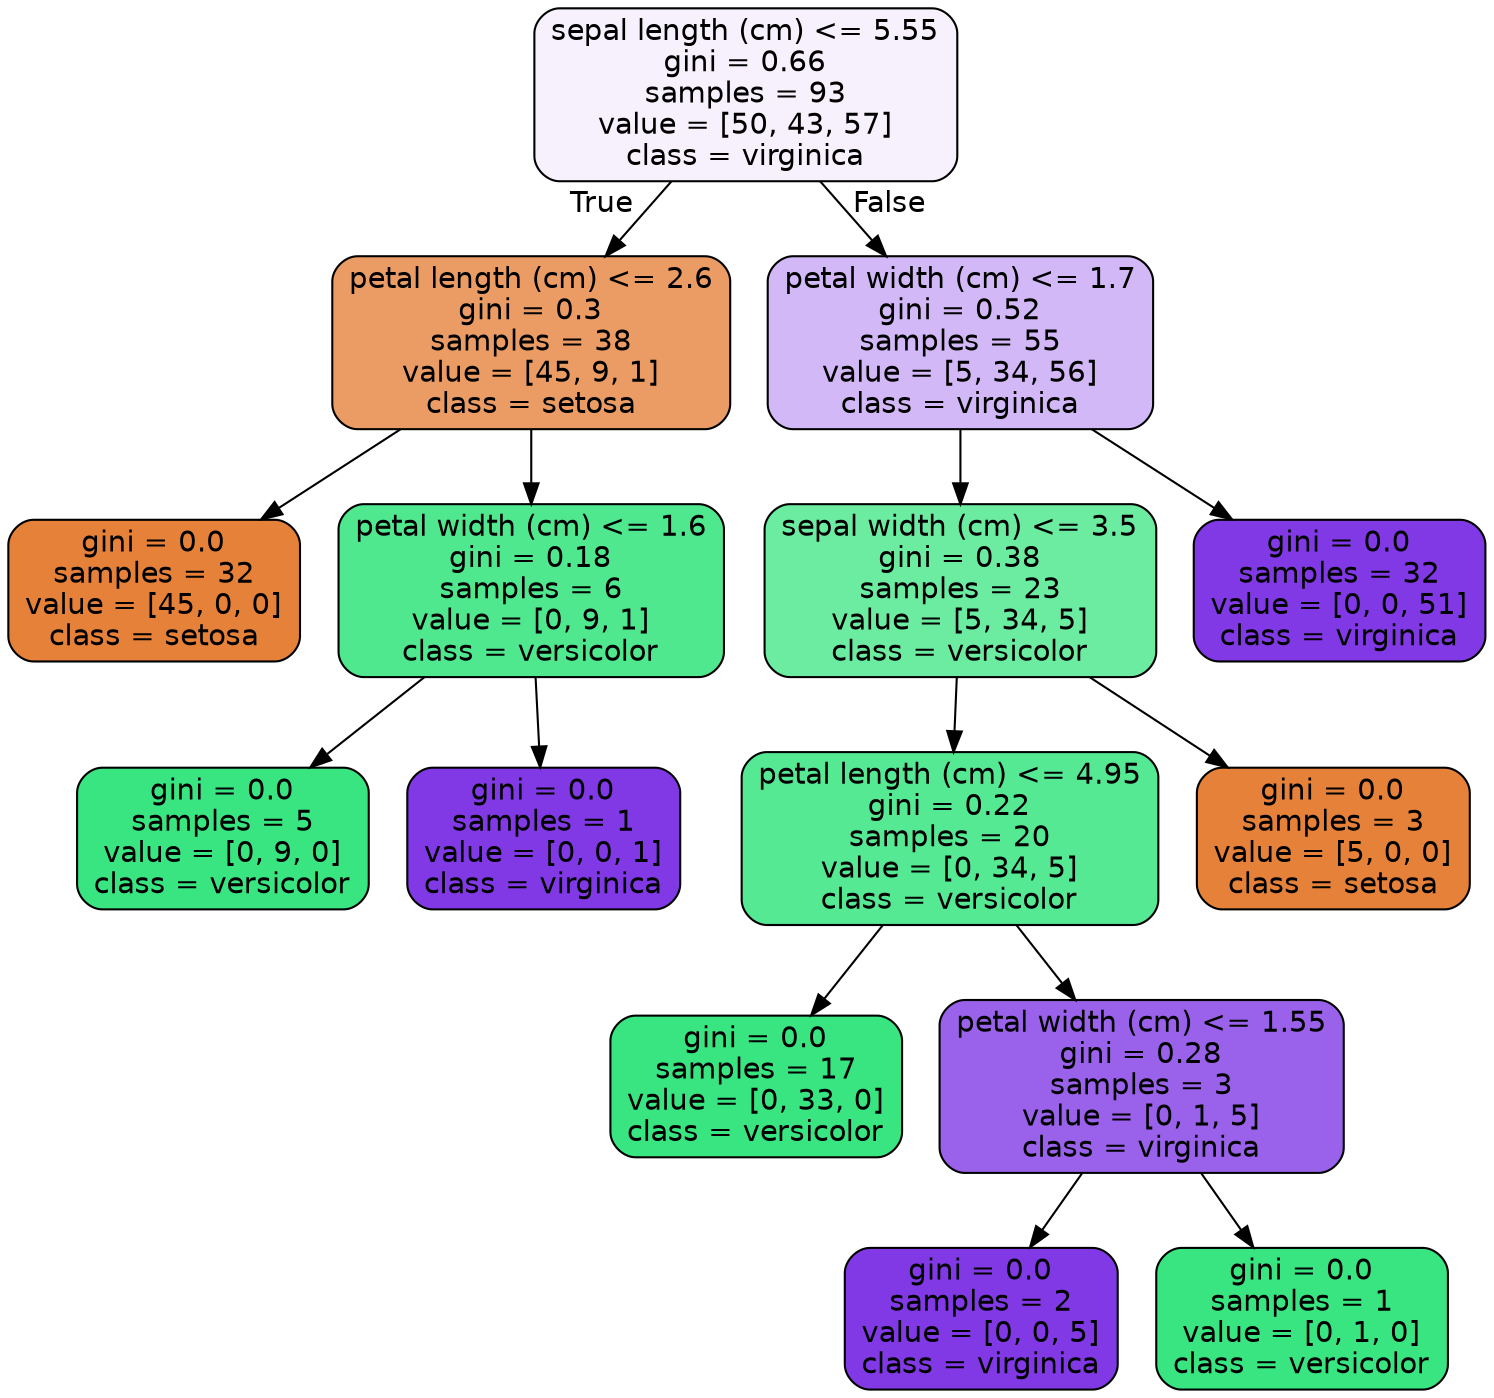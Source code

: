 digraph Tree {
node [shape=box, style="filled, rounded", color="black", fontname="helvetica"] ;
edge [fontname="helvetica"] ;
0 [label="sepal length (cm) <= 5.55\ngini = 0.66\nsamples = 93\nvalue = [50, 43, 57]\nclass = virginica", fillcolor="#f6f1fd"] ;
1 [label="petal length (cm) <= 2.6\ngini = 0.3\nsamples = 38\nvalue = [45, 9, 1]\nclass = setosa", fillcolor="#eb9c64"] ;
0 -> 1 [labeldistance=2.5, labelangle=45, headlabel="True"] ;
2 [label="gini = 0.0\nsamples = 32\nvalue = [45, 0, 0]\nclass = setosa", fillcolor="#e58139"] ;
1 -> 2 ;
3 [label="petal width (cm) <= 1.6\ngini = 0.18\nsamples = 6\nvalue = [0, 9, 1]\nclass = versicolor", fillcolor="#4fe88f"] ;
1 -> 3 ;
4 [label="gini = 0.0\nsamples = 5\nvalue = [0, 9, 0]\nclass = versicolor", fillcolor="#39e581"] ;
3 -> 4 ;
5 [label="gini = 0.0\nsamples = 1\nvalue = [0, 0, 1]\nclass = virginica", fillcolor="#8139e5"] ;
3 -> 5 ;
6 [label="petal width (cm) <= 1.7\ngini = 0.52\nsamples = 55\nvalue = [5, 34, 56]\nclass = virginica", fillcolor="#d2b8f6"] ;
0 -> 6 [labeldistance=2.5, labelangle=-45, headlabel="False"] ;
7 [label="sepal width (cm) <= 3.5\ngini = 0.38\nsamples = 23\nvalue = [5, 34, 5]\nclass = versicolor", fillcolor="#6ceca1"] ;
6 -> 7 ;
8 [label="petal length (cm) <= 4.95\ngini = 0.22\nsamples = 20\nvalue = [0, 34, 5]\nclass = versicolor", fillcolor="#56e994"] ;
7 -> 8 ;
9 [label="gini = 0.0\nsamples = 17\nvalue = [0, 33, 0]\nclass = versicolor", fillcolor="#39e581"] ;
8 -> 9 ;
10 [label="petal width (cm) <= 1.55\ngini = 0.28\nsamples = 3\nvalue = [0, 1, 5]\nclass = virginica", fillcolor="#9a61ea"] ;
8 -> 10 ;
11 [label="gini = 0.0\nsamples = 2\nvalue = [0, 0, 5]\nclass = virginica", fillcolor="#8139e5"] ;
10 -> 11 ;
12 [label="gini = 0.0\nsamples = 1\nvalue = [0, 1, 0]\nclass = versicolor", fillcolor="#39e581"] ;
10 -> 12 ;
13 [label="gini = 0.0\nsamples = 3\nvalue = [5, 0, 0]\nclass = setosa", fillcolor="#e58139"] ;
7 -> 13 ;
14 [label="gini = 0.0\nsamples = 32\nvalue = [0, 0, 51]\nclass = virginica", fillcolor="#8139e5"] ;
6 -> 14 ;
}
